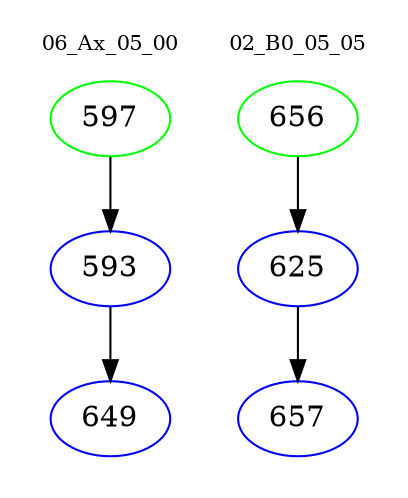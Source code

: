 digraph{
subgraph cluster_0 {
color = white
label = "06_Ax_05_00";
fontsize=10;
T0_597 [label="597", color="green"]
T0_597 -> T0_593 [color="black"]
T0_593 [label="593", color="blue"]
T0_593 -> T0_649 [color="black"]
T0_649 [label="649", color="blue"]
}
subgraph cluster_1 {
color = white
label = "02_B0_05_05";
fontsize=10;
T1_656 [label="656", color="green"]
T1_656 -> T1_625 [color="black"]
T1_625 [label="625", color="blue"]
T1_625 -> T1_657 [color="black"]
T1_657 [label="657", color="blue"]
}
}
